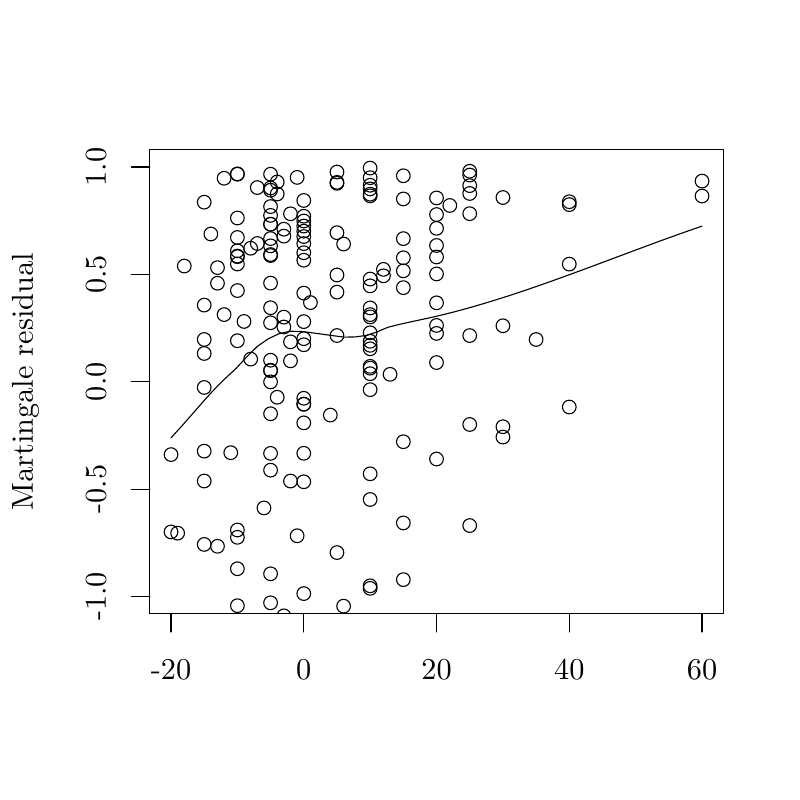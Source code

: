 % Created by tikzDevice version 0.7.0 on 2015-01-16 16:50:28
% !TEX encoding = UTF-8 Unicode
\documentclass[11pt]{memoir}
\nonstopmode

\usepackage{tikz}

\usepackage[active,tightpage,psfixbb]{preview}

\PreviewEnvironment{pgfpicture}

\setlength\PreviewBorder{0pt}

\usepackage{amsmath}
\newcommand{\SweaveOpts}[1]{}  % do not interfere with LaTeX
\newcommand{\SweaveInput}[1]{} % because they are not real TeX commands
\newcommand{\Sexpr}[1]{}       % will only be parsed by R


\usepackage{geometry}
\usepackage{amsmath}
\usepackage{lscape}
\geometry{verbose,tmargin=2.5cm,bmargin=2.5cm,lmargin=2.5cm,rmargin=2.5cm}


\begin{document}

\begin{tikzpicture}[x=1pt,y=1pt]
\definecolor[named]{fillColor}{rgb}{1.00,1.00,1.00}
\path[use as bounding box,fill=fillColor,fill opacity=0.00] (0,0) rectangle (289.08,289.08);
\begin{scope}
\path[clip] ( 54.12, 67.32) rectangle (261.36,234.96);
\definecolor[named]{drawColor}{rgb}{0.00,0.00,0.00}

\path[draw=drawColor,line width= 0.4pt,line join=round,line cap=round] (107.37, 95.48) circle (  2.47);

\path[draw=drawColor,line width= 0.4pt,line join=round,line cap=round] (104.97,211.82) circle (  2.47);

\path[draw=drawColor,line width= 0.4pt,line join=round,line cap=round] (133.75,156.05) circle (  2.47);

\path[draw=drawColor,line width= 0.4pt,line join=round,line cap=round] (133.75,218.91) circle (  2.47);

\path[draw=drawColor,line width= 0.4pt,line join=round,line cap=round] (157.74,206.56) circle (  2.47);

\path[draw=drawColor,line width= 0.4pt,line join=round,line cap=round] (109.77,209.22) circle (  2.47);

\path[draw=drawColor,line width= 0.4pt,line join=round,line cap=round] (104.97,158.68) circle (  2.47);

\path[draw=drawColor,line width= 0.4pt,line join=round,line cap=round] ( 73.79,178.83) circle (  2.47);

\path[draw=drawColor,line width= 0.4pt,line join=round,line cap=round] (109.77,172.86) circle (  2.47);

\path[draw=drawColor,line width= 0.4pt,line join=round,line cap=round] ( 85.78,226.13) circle (  2.47);

\path[draw=drawColor,line width= 0.4pt,line join=round,line cap=round] (133.75,117.87) circle (  2.47);

\path[draw=drawColor,line width= 0.4pt,line join=round,line cap=round] (157.74,179.65) circle (  2.47);

\path[draw=drawColor,line width= 0.4pt,line join=round,line cap=round] ( 97.77,226.12) circle (  2.47);

\path[draw=drawColor,line width= 0.4pt,line join=round,line cap=round] (133.75,220.81) circle (  2.47);

\path[draw=drawColor,line width= 0.4pt,line join=round,line cap=round] (121.76, 89.41) circle (  2.47);

\path[draw=drawColor,line width= 0.4pt,line join=round,line cap=round] (109.77, 74.59) circle (  2.47);

\path[draw=drawColor,line width= 0.4pt,line join=round,line cap=round] (133.75,165.76) circle (  2.47);

\path[draw=drawColor,line width= 0.4pt,line join=round,line cap=round] (145.75, 50.34) circle (  2.47);

\path[draw=drawColor,line width= 0.4pt,line join=round,line cap=round] ( 73.79,216.02) circle (  2.47);

\path[draw=drawColor,line width= 0.4pt,line join=round,line cap=round] (253.68,218.24) circle (  2.47);

\path[draw=drawColor,line width= 0.4pt,line join=round,line cap=round] (140.95,153.81) circle (  2.47);

\path[draw=drawColor,line width= 0.4pt,line join=round,line cap=round] (102.57,170.91) circle (  2.47);

\path[draw=drawColor,line width= 0.4pt,line join=round,line cap=round] ( 73.79,166.41) circle (  2.47);

\path[draw=drawColor,line width= 0.4pt,line join=round,line cap=round] (157.74,168.60) circle (  2.47);

\path[draw=drawColor,line width= 0.4pt,line join=round,line cap=round] (133.75,218.30) circle (  2.47);

\path[draw=drawColor,line width= 0.4pt,line join=round,line cap=round] (188.92, 58.58) circle (  2.47);

\path[draw=drawColor,line width= 0.4pt,line join=round,line cap=round] ( 97.77,139.57) circle (  2.47);

\path[draw=drawColor,line width= 0.4pt,line join=round,line cap=round] (133.75, 41.69) circle (  2.47);

\path[draw=drawColor,line width= 0.4pt,line join=round,line cap=round] ( 71.39, 27.82) circle (  2.47);

\path[draw=drawColor,line width= 0.4pt,line join=round,line cap=round] (169.73,211.87) circle (  2.47);

\path[draw=drawColor,line width= 0.4pt,line join=round,line cap=round] ( 83.38,125.50) circle (  2.47);

\path[draw=drawColor,line width= 0.4pt,line join=round,line cap=round] ( 85.78, 70.21) circle (  2.47);

\path[draw=drawColor,line width= 0.4pt,line join=round,line cap=round] (121.76,223.18) circle (  2.47);

\path[draw=drawColor,line width= 0.4pt,line join=round,line cap=round] (102.57,203.74) circle (  2.47);

\path[draw=drawColor,line width= 0.4pt,line join=round,line cap=round] (121.76,205.00) circle (  2.47);

\path[draw=drawColor,line width= 0.4pt,line join=round,line cap=round] (157.74,158.07) circle (  2.47);

\path[draw=drawColor,line width= 0.4pt,line join=round,line cap=round] ( 97.77,196.74) circle (  2.47);

\path[draw=drawColor,line width= 0.4pt,line join=round,line cap=round] ( 97.77,158.91) circle (  2.47);

\path[draw=drawColor,line width= 0.4pt,line join=round,line cap=round] (109.77,125.28) circle (  2.47);

\path[draw=drawColor,line width= 0.4pt,line join=round,line cap=round] ( 97.77, 57.33) circle (  2.47);

\path[draw=drawColor,line width= 0.4pt,line join=round,line cap=round] (100.17,218.99) circle (  2.47);

\path[draw=drawColor,line width= 0.4pt,line join=round,line cap=round] ( 73.79,149.07) circle (  2.47);

\path[draw=drawColor,line width= 0.4pt,line join=round,line cap=round] (138.55,191.74) circle (  2.47);

\path[draw=drawColor,line width= 0.4pt,line join=round,line cap=round] ( 97.77,221.16) circle (  2.47);

\path[draw=drawColor,line width= 0.4pt,line join=round,line cap=round] (102.57, 66.55) circle (  2.47);

\path[draw=drawColor,line width= 0.4pt,line join=round,line cap=round] ( 85.78,193.68) circle (  2.47);

\path[draw=drawColor,line width= 0.4pt,line join=round,line cap=round] (133.75, 77.39) circle (  2.47);

\path[draw=drawColor,line width= 0.4pt,line join=round,line cap=round] ( 90.58,199.37) circle (  2.47);

\path[draw=drawColor,line width= 0.4pt,line join=round,line cap=round] (145.75,217.19) circle (  2.47);

\path[draw=drawColor,line width= 0.4pt,line join=round,line cap=round] (109.77,183.16) circle (  2.47);

\path[draw=drawColor,line width= 0.4pt,line join=round,line cap=round] ( 97.77, 81.74) circle (  2.47);

\path[draw=drawColor,line width= 0.4pt,line join=round,line cap=round] ( 97.77, 39.92) circle (  2.47);

\path[draw=drawColor,line width= 0.4pt,line join=round,line cap=round] ( 85.78,196.55) circle (  2.47);

\path[draw=drawColor,line width= 0.4pt,line join=round,line cap=round] (169.73,227.20) circle (  2.47);

\path[draw=drawColor,line width= 0.4pt,line join=round,line cap=round] (133.75, 42.93) circle (  2.47);

\path[draw=drawColor,line width= 0.4pt,line join=round,line cap=round] (145.75,100.12) circle (  2.47);

\path[draw=drawColor,line width= 0.4pt,line join=round,line cap=round] ( 97.77,202.86) circle (  2.47);

\path[draw=drawColor,line width= 0.4pt,line join=round,line cap=round] ( 97.77,125.25) circle (  2.47);

\path[draw=drawColor,line width= 0.4pt,line join=round,line cap=round] (133.75,224.87) circle (  2.47);

\path[draw=drawColor,line width= 0.4pt,line join=round,line cap=round] (109.77,142.98) circle (  2.47);

\path[draw=drawColor,line width= 0.4pt,line join=round,line cap=round] (157.74,217.55) circle (  2.47);

\path[draw=drawColor,line width= 0.4pt,line join=round,line cap=round] (109.77,143.06) circle (  2.47);

\path[draw=drawColor,line width= 0.4pt,line join=round,line cap=round] ( 76.19,204.52) circle (  2.47);

\path[draw=drawColor,line width= 0.4pt,line join=round,line cap=round] (169.73,225.83) circle (  2.47);

\path[draw=drawColor,line width= 0.4pt,line join=round,line cap=round] (121.76,167.83) circle (  2.47);

\path[draw=drawColor,line width= 0.4pt,line join=round,line cap=round] (109.77,201.06) circle (  2.47);

\path[draw=drawColor,line width= 0.4pt,line join=round,line cap=round] (121.76,183.51) circle (  2.47);

\path[draw=drawColor,line width= 0.4pt,line join=round,line cap=round] ( 85.78,165.96) circle (  2.47);

\path[draw=drawColor,line width= 0.4pt,line join=round,line cap=round] (145.75,191.21) circle (  2.47);

\path[draw=drawColor,line width= 0.4pt,line join=round,line cap=round] (109.77,205.54) circle (  2.47);

\path[draw=drawColor,line width= 0.4pt,line join=round,line cap=round] (100.17,223.32) circle (  2.47);

\path[draw=drawColor,line width= 0.4pt,line join=round,line cap=round] ( 73.79,115.26) circle (  2.47);

\path[draw=drawColor,line width= 0.4pt,line join=round,line cap=round] ( 85.78,210.31) circle (  2.47);

\path[draw=drawColor,line width= 0.4pt,line join=round,line cap=round] (104.97,115.25) circle (  2.47);

\path[draw=drawColor,line width= 0.4pt,line join=round,line cap=round] (181.73,171.36) circle (  2.47);

\path[draw=drawColor,line width= 0.4pt,line join=round,line cap=round] (205.71,215.15) circle (  2.47);

\path[draw=drawColor,line width= 0.4pt,line join=round,line cap=round] ( 97.77,119.19) circle (  2.47);

\path[draw=drawColor,line width= 0.4pt,line join=round,line cap=round] ( 85.78, 83.56) circle (  2.47);

\path[draw=drawColor,line width= 0.4pt,line join=round,line cap=round] (133.75,185.78) circle (  2.47);

\path[draw=drawColor,line width= 0.4pt,line join=round,line cap=round] ( 73.79,126.06) circle (  2.47);

\path[draw=drawColor,line width= 0.4pt,line join=round,line cap=round] ( 78.59,192.37) circle (  2.47);

\path[draw=drawColor,line width= 0.4pt,line join=round,line cap=round] ( 88.18,172.92) circle (  2.47);

\path[draw=drawColor,line width= 0.4pt,line join=round,line cap=round] ( 97.77,186.78) circle (  2.47);

\path[draw=drawColor,line width= 0.4pt,line join=round,line cap=round] ( 92.98,201.09) circle (  2.47);

\path[draw=drawColor,line width= 0.4pt,line join=round,line cap=round] (133.75,154.04) circle (  2.47);

\path[draw=drawColor,line width= 0.4pt,line join=round,line cap=round] ( 85.78,226.24) circle (  2.47);

\path[draw=drawColor,line width= 0.4pt,line join=round,line cap=round] ( 85.78,196.33) circle (  2.47);

\path[draw=drawColor,line width= 0.4pt,line join=round,line cap=round] (109.77,195.04) circle (  2.47);

\path[draw=drawColor,line width= 0.4pt,line join=round,line cap=round] ( 66.59, 55.89) circle (  2.47);

\path[draw=drawColor,line width= 0.4pt,line join=round,line cap=round] ( 97.77,208.06) circle (  2.47);

\path[draw=drawColor,line width= 0.4pt,line join=round,line cap=round] (121.76,189.71) circle (  2.47);

\path[draw=drawColor,line width= 0.4pt,line join=round,line cap=round] (121.76,222.84) circle (  2.47);

\path[draw=drawColor,line width= 0.4pt,line join=round,line cap=round] (205.71,216.19) circle (  2.47);

\path[draw=drawColor,line width= 0.4pt,line join=round,line cap=round] ( 78.59, 91.68) circle (  2.47);

\path[draw=drawColor,line width= 0.4pt,line join=round,line cap=round] (109.77,203.61) circle (  2.47);

\path[draw=drawColor,line width= 0.4pt,line join=round,line cap=round] (157.74,171.48) circle (  2.47);

\path[draw=drawColor,line width= 0.4pt,line join=round,line cap=round] (109.77,114.99) circle (  2.47);

\path[draw=drawColor,line width= 0.4pt,line join=round,line cap=round] (124.16, 70.05) circle (  2.47);

\path[draw=drawColor,line width= 0.4pt,line join=round,line cap=round] ( 85.78, 94.92) circle (  2.47);

\path[draw=drawColor,line width= 0.4pt,line join=round,line cap=round] ( 85.78,198.46) circle (  2.47);

\path[draw=drawColor,line width= 0.4pt,line join=round,line cap=round] (133.75,228.34) circle (  2.47);

\path[draw=drawColor,line width= 0.4pt,line join=round,line cap=round] (109.77,136.28) circle (  2.47);

\path[draw=drawColor,line width= 0.4pt,line join=round,line cap=round] ( 73.79, 53.58) circle (  2.47);

\path[draw=drawColor,line width= 0.4pt,line join=round,line cap=round] ( 97.77,177.88) circle (  2.47);

\path[draw=drawColor,line width= 0.4pt,line join=round,line cap=round] (102.57,206.26) circle (  2.47);

\path[draw=drawColor,line width= 0.4pt,line join=round,line cap=round] ( 97.77,155.30) circle (  2.47);

\path[draw=drawColor,line width= 0.4pt,line join=round,line cap=round] ( 61.80,124.81) circle (  2.47);

\path[draw=drawColor,line width= 0.4pt,line join=round,line cap=round] ( 90.58,159.32) circle (  2.47);

\path[draw=drawColor,line width= 0.4pt,line join=round,line cap=round] ( 80.98,175.40) circle (  2.47);

\path[draw=drawColor,line width= 0.4pt,line join=round,line cap=round] ( 97.77,211.25) circle (  2.47);

\path[draw=drawColor,line width= 0.4pt,line join=round,line cap=round] ( 97.77,155.13) circle (  2.47);

\path[draw=drawColor,line width= 0.4pt,line join=round,line cap=round] ( 97.77,208.04) circle (  2.47);

\path[draw=drawColor,line width= 0.4pt,line join=round,line cap=round] (138.55,189.40) circle (  2.47);

\path[draw=drawColor,line width= 0.4pt,line join=round,line cap=round] ( 85.78, 39.53) circle (  2.47);

\path[draw=drawColor,line width= 0.4pt,line join=round,line cap=round] ( 73.79, 92.35) circle (  2.47);

\path[draw=drawColor,line width= 0.4pt,line join=round,line cap=round] (133.75,174.57) circle (  2.47);

\path[draw=drawColor,line width= 0.4pt,line join=round,line cap=round] ( 92.98,221.30) circle (  2.47);

\path[draw=drawColor,line width= 0.4pt,line join=round,line cap=round] (133.75, 76.48) circle (  2.47);

\path[draw=drawColor,line width= 0.4pt,line join=round,line cap=round] (107.37,224.98) circle (  2.47);

\path[draw=drawColor,line width= 0.4pt,line join=round,line cap=round] (109.77,166.70) circle (  2.47);

\path[draw=drawColor,line width= 0.4pt,line join=round,line cap=round] (169.73,219.16) circle (  2.47);

\path[draw=drawColor,line width= 0.4pt,line join=round,line cap=round] (253.68,223.64) circle (  2.47);

\path[draw=drawColor,line width= 0.4pt,line join=round,line cap=round] (181.73,217.71) circle (  2.47);

\path[draw=drawColor,line width= 0.4pt,line join=round,line cap=round] (169.73, 99.17) circle (  2.47);

\path[draw=drawColor,line width= 0.4pt,line join=round,line cap=round] ( 85.78,184.08) circle (  2.47);

\path[draw=drawColor,line width= 0.4pt,line join=round,line cap=round] (133.75,163.04) circle (  2.47);

\path[draw=drawColor,line width= 0.4pt,line join=round,line cap=round] ( 61.80, 96.87) circle (  2.47);

\path[draw=drawColor,line width= 0.4pt,line join=round,line cap=round] ( 97.77,197.10) circle (  2.47);

\path[draw=drawColor,line width= 0.4pt,line join=round,line cap=round] (157.74,196.22) circle (  2.47);

\path[draw=drawColor,line width= 0.4pt,line join=round,line cap=round] ( 85.78, 27.94) circle (  2.47);

\path[draw=drawColor,line width= 0.4pt,line join=round,line cap=round] (169.73,222.00) circle (  2.47);

\path[draw=drawColor,line width= 0.4pt,line join=round,line cap=round] (205.71,193.64) circle (  2.47);

\path[draw=drawColor,line width= 0.4pt,line join=round,line cap=round] (133.75,222.14) circle (  2.47);

\path[draw=drawColor,line width= 0.4pt,line join=round,line cap=round] (133.75,148.27) circle (  2.47);

\path[draw=drawColor,line width= 0.4pt,line join=round,line cap=round] (157.74,211.55) circle (  2.47);

\path[draw=drawColor,line width= 0.4pt,line join=round,line cap=round] (100.17,145.53) circle (  2.47);

\path[draw=drawColor,line width= 0.4pt,line join=round,line cap=round] ( 85.78, 97.57) circle (  2.47);

\path[draw=drawColor,line width= 0.4pt,line join=round,line cap=round] ( 97.77,220.35) circle (  2.47);

\path[draw=drawColor,line width= 0.4pt,line join=round,line cap=round] (133.75,164.30) circle (  2.47);

\path[draw=drawColor,line width= 0.4pt,line join=round,line cap=round] (104.97,165.55) circle (  2.47);

\path[draw=drawColor,line width= 0.4pt,line join=round,line cap=round] ( 97.77, 71.25) circle (  2.47);

\path[draw=drawColor,line width= 0.4pt,line join=round,line cap=round] (193.72,166.40) circle (  2.47);

\path[draw=drawColor,line width= 0.4pt,line join=round,line cap=round] ( 97.77,200.24) circle (  2.47);

\path[draw=drawColor,line width= 0.4pt,line join=round,line cap=round] ( 85.78,203.27) circle (  2.47);

\path[draw=drawColor,line width= 0.4pt,line join=round,line cap=round] (145.75,129.46) circle (  2.47);

\path[draw=drawColor,line width= 0.4pt,line join=round,line cap=round] (133.75,177.81) circle (  2.47);

\path[draw=drawColor,line width= 0.4pt,line join=round,line cap=round] (157.74,190.09) circle (  2.47);

\path[draw=drawColor,line width= 0.4pt,line join=round,line cap=round] ( 97.77,172.44) circle (  2.47);

\path[draw=drawColor,line width= 0.4pt,line join=round,line cap=round] (102.57,174.48) circle (  2.47);

\path[draw=drawColor,line width= 0.4pt,line join=round,line cap=round] ( 95.38,105.54) circle (  2.47);

\path[draw=drawColor,line width= 0.4pt,line join=round,line cap=round] (133.75,175.39) circle (  2.47);

\path[draw=drawColor,line width= 0.4pt,line join=round,line cap=round] (124.16,200.90) circle (  2.47);

\path[draw=drawColor,line width= 0.4pt,line join=round,line cap=round] ( 66.59,192.94) circle (  2.47);

\path[draw=drawColor,line width= 0.4pt,line join=round,line cap=round] (157.74,200.38) circle (  2.47);

\path[draw=drawColor,line width= 0.4pt,line join=round,line cap=round] (145.75,202.85) circle (  2.47);

\path[draw=drawColor,line width= 0.4pt,line join=round,line cap=round] (109.77,145.16) circle (  2.47);

\path[draw=drawColor,line width= 0.4pt,line join=round,line cap=round] (109.77,164.50) circle (  2.47);

\path[draw=drawColor,line width= 0.4pt,line join=round,line cap=round] (157.74,123.21) circle (  2.47);

\path[draw=drawColor,line width= 0.4pt,line join=round,line cap=round] (205.71,142.00) circle (  2.47);

\path[draw=drawColor,line width= 0.4pt,line join=round,line cap=round] (145.75,185.14) circle (  2.47);

\path[draw=drawColor,line width= 0.4pt,line join=round,line cap=round] (109.77,197.76) circle (  2.47);

\path[draw=drawColor,line width= 0.4pt,line join=round,line cap=round] (109.77,210.94) circle (  2.47);

\path[draw=drawColor,line width= 0.4pt,line join=round,line cap=round] (145.75,225.56) circle (  2.47);

\path[draw=drawColor,line width= 0.4pt,line join=round,line cap=round] (181.73,131.14) circle (  2.47);

\path[draw=drawColor,line width= 0.4pt,line join=round,line cap=round] (121.76, 33.05) circle (  2.47);

\path[draw=drawColor,line width= 0.4pt,line join=round,line cap=round] ( 73.79,161.35) circle (  2.47);

\path[draw=drawColor,line width= 0.4pt,line join=round,line cap=round] (119.36,139.09) circle (  2.47);

\path[draw=drawColor,line width= 0.4pt,line join=round,line cap=round] (162.54,214.83) circle (  2.47);

\path[draw=drawColor,line width= 0.4pt,line join=round,line cap=round] (112.17,179.74) circle (  2.47);

\path[draw=drawColor,line width= 0.4pt,line join=round,line cap=round] ( 97.77,151.08) circle (  2.47);

\path[draw=drawColor,line width= 0.4pt,line join=round,line cap=round] (121.76,226.91) circle (  2.47);

\path[draw=drawColor,line width= 0.4pt,line join=round,line cap=round] (109.77,216.64) circle (  2.47);

\path[draw=drawColor,line width= 0.4pt,line join=round,line cap=round] (109.77,207.39) circle (  2.47);

\path[draw=drawColor,line width= 0.4pt,line join=round,line cap=round] ( 97.77,214.43) circle (  2.47);

\path[draw=drawColor,line width= 0.4pt,line join=round,line cap=round] (145.75, 79.63) circle (  2.47);

\path[draw=drawColor,line width= 0.4pt,line join=round,line cap=round] ( 78.59,186.73) circle (  2.47);

\path[draw=drawColor,line width= 0.4pt,line join=round,line cap=round] (145.75,195.93) circle (  2.47);

\path[draw=drawColor,line width= 0.4pt,line join=round,line cap=round] ( 80.98,224.66) circle (  2.47);

\path[draw=drawColor,line width= 0.4pt,line join=round,line cap=round] (169.73,167.82) circle (  2.47);

\path[draw=drawColor,line width= 0.4pt,line join=round,line cap=round] (133.75,168.83) circle (  2.47);

\path[draw=drawColor,line width= 0.4pt,line join=round,line cap=round] (169.73,135.69) circle (  2.47);

\path[draw=drawColor,line width= 0.4pt,line join=round,line cap=round] (133.75,156.69) circle (  2.47);

\path[draw=drawColor,line width= 0.4pt,line join=round,line cap=round] ( 64.19, 96.43) circle (  2.47);

\path[draw=drawColor,line width= 0.4pt,line join=round,line cap=round] (181.73,134.88) circle (  2.47);

\path[draw=drawColor,line width= 0.4pt,line join=round,line cap=round] (133.75,108.59) circle (  2.47);

\path[draw=drawColor,line width= 0.4pt,line join=round,line cap=round] (133.75,188.24) circle (  2.47);
\end{scope}
\begin{scope}
\path[clip] (  0.00,  0.00) rectangle (289.08,289.08);
\definecolor[named]{drawColor}{rgb}{0.00,0.00,0.00}

\path[draw=drawColor,line width= 0.4pt,line join=round,line cap=round] ( 61.80, 67.32) -- (253.68, 67.32);

\path[draw=drawColor,line width= 0.4pt,line join=round,line cap=round] ( 61.80, 67.32) -- ( 61.80, 60.72);

\path[draw=drawColor,line width= 0.4pt,line join=round,line cap=round] (109.77, 67.32) -- (109.77, 60.72);

\path[draw=drawColor,line width= 0.4pt,line join=round,line cap=round] (157.74, 67.32) -- (157.74, 60.72);

\path[draw=drawColor,line width= 0.4pt,line join=round,line cap=round] (205.71, 67.32) -- (205.71, 60.72);

\path[draw=drawColor,line width= 0.4pt,line join=round,line cap=round] (253.68, 67.32) -- (253.68, 60.72);

\node[text=drawColor,anchor=base,inner sep=0pt, outer sep=0pt, scale=  1.00] at ( 61.80, 43.56) {-20};

\node[text=drawColor,anchor=base,inner sep=0pt, outer sep=0pt, scale=  1.00] at (109.77, 43.56) {0};

\node[text=drawColor,anchor=base,inner sep=0pt, outer sep=0pt, scale=  1.00] at (157.74, 43.56) {20};

\node[text=drawColor,anchor=base,inner sep=0pt, outer sep=0pt, scale=  1.00] at (205.71, 43.56) {40};

\node[text=drawColor,anchor=base,inner sep=0pt, outer sep=0pt, scale=  1.00] at (253.68, 43.56) {60};

\path[draw=drawColor,line width= 0.4pt,line join=round,line cap=round] ( 54.12, 73.53) -- ( 54.12,228.75);

\path[draw=drawColor,line width= 0.4pt,line join=round,line cap=round] ( 54.12, 73.53) -- ( 47.52, 73.53);

\path[draw=drawColor,line width= 0.4pt,line join=round,line cap=round] ( 54.12,112.33) -- ( 47.52,112.33);

\path[draw=drawColor,line width= 0.4pt,line join=round,line cap=round] ( 54.12,151.14) -- ( 47.52,151.14);

\path[draw=drawColor,line width= 0.4pt,line join=round,line cap=round] ( 54.12,189.95) -- ( 47.52,189.95);

\path[draw=drawColor,line width= 0.4pt,line join=round,line cap=round] ( 54.12,228.75) -- ( 47.52,228.75);

\node[text=drawColor,rotate= 90.00,anchor=base,inner sep=0pt, outer sep=0pt, scale=  1.00] at ( 38.28, 73.53) {-1.0};

\node[text=drawColor,rotate= 90.00,anchor=base,inner sep=0pt, outer sep=0pt, scale=  1.00] at ( 38.28,112.33) {-0.5};

\node[text=drawColor,rotate= 90.00,anchor=base,inner sep=0pt, outer sep=0pt, scale=  1.00] at ( 38.28,151.14) {0.0};

\node[text=drawColor,rotate= 90.00,anchor=base,inner sep=0pt, outer sep=0pt, scale=  1.00] at ( 38.28,189.95) {0.5};

\node[text=drawColor,rotate= 90.00,anchor=base,inner sep=0pt, outer sep=0pt, scale=  1.00] at ( 38.28,228.75) {1.0};

\path[draw=drawColor,line width= 0.4pt,line join=round,line cap=round] ( 54.12, 67.32) --
	(261.36, 67.32) --
	(261.36,234.96) --
	( 54.12,234.96) --
	( 54.12, 67.32);
\end{scope}
\begin{scope}
\path[clip] (  0.00,  0.00) rectangle (289.08,289.08);
\definecolor[named]{drawColor}{rgb}{0.00,0.00,0.00}

\node[text=drawColor,rotate= 90.00,anchor=base,inner sep=0pt, outer sep=0pt, scale=  1.00] at ( 11.88,151.14) {Martingale residual};
\end{scope}
\begin{scope}
\path[clip] ( 54.12, 67.32) rectangle (261.36,234.96);
\definecolor[named]{drawColor}{rgb}{0.00,0.00,0.00}

\path[draw=drawColor,line width= 0.4pt,line join=round,line cap=round] ( 61.80,130.86) --
	( 65.71,135.14) --
	( 69.63,139.62) --
	( 73.54,144.10) --
	( 77.46,148.40) --
	( 81.38,152.32) --
	( 85.29,155.93) --
	( 89.21,160.19) --
	( 93.12,164.02) --
	( 97.04,166.71) --
	(100.96,168.56) --
	(104.87,169.38) --
	(108.79,169.32) --
	(112.70,168.83) --
	(116.62,168.30) --
	(120.54,167.75) --
	(124.45,167.26) --
	(128.37,167.33) --
	(132.29,167.86) --
	(136.20,169.11) --
	(140.12,170.80) --
	(144.03,171.79) --
	(147.95,172.67) --
	(151.87,173.51) --
	(155.78,174.35) --
	(159.70,175.27) --
	(163.61,176.25) --
	(167.53,177.30) --
	(171.45,178.40) --
	(175.36,179.55) --
	(179.28,180.75) --
	(183.19,181.99) --
	(187.11,183.28) --
	(191.03,184.60) --
	(194.94,185.95) --
	(198.86,187.33) --
	(202.78,188.74) --
	(206.69,190.16) --
	(210.61,191.60) --
	(214.52,193.06) --
	(218.44,194.52) --
	(222.36,195.98) --
	(226.27,197.45) --
	(230.19,198.91) --
	(234.10,200.36) --
	(238.02,201.81) --
	(241.94,203.23) --
	(245.85,204.64) --
	(249.77,206.02) --
	(253.68,207.37);
\end{scope}
\end{tikzpicture}

\end{document}
